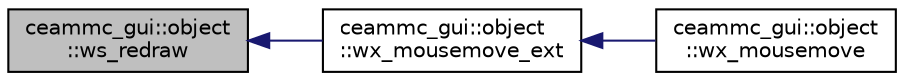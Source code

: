 digraph "ceammc_gui::object::ws_redraw"
{
  edge [fontname="Helvetica",fontsize="10",labelfontname="Helvetica",labelfontsize="10"];
  node [fontname="Helvetica",fontsize="10",shape=record];
  rankdir="LR";
  Node1 [label="ceammc_gui::object\l::ws_redraw",height=0.2,width=0.4,color="black", fillcolor="grey75", style="filled" fontcolor="black"];
  Node1 -> Node2 [dir="back",color="midnightblue",fontsize="10",style="solid",fontname="Helvetica"];
  Node2 [label="ceammc_gui::object\l::wx_mousemove_ext",height=0.2,width=0.4,color="black", fillcolor="white", style="filled",URL="$classceammc__gui_1_1object.html#a38727a439499dc685bd2e19b10d6765f",tooltip="&quot;extension&quot;: mouse move event "];
  Node2 -> Node3 [dir="back",color="midnightblue",fontsize="10",style="solid",fontname="Helvetica"];
  Node3 [label="ceammc_gui::object\l::wx_mousemove",height=0.2,width=0.4,color="black", fillcolor="white", style="filled",URL="$classceammc__gui_1_1object.html#a4420b755609e0029bf58a86daea50c1b",tooltip="CICM widget method: mouse move. "];
}
